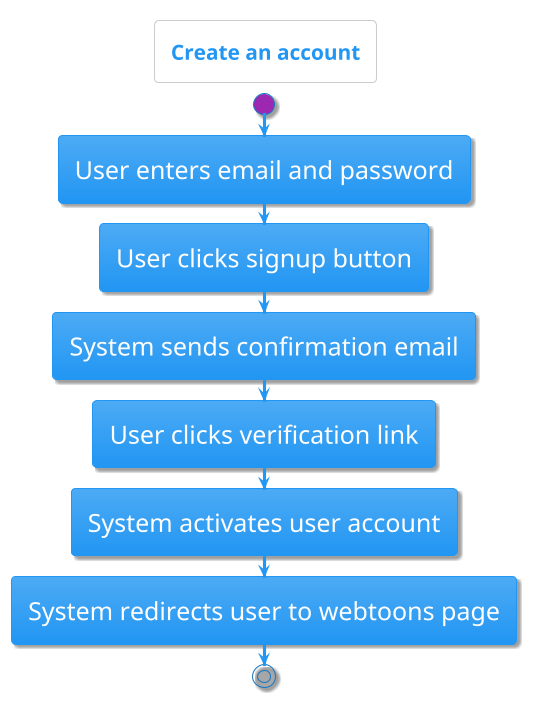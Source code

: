 @startuml
!theme materia
title Create an account
skinparam defaultFontSize 24

start
:User enters email and password;
:User clicks signup button;
:System sends confirmation email;
:User clicks verification link;
:System activates user account;
:System redirects user to webtoons page;
stop
@enduml